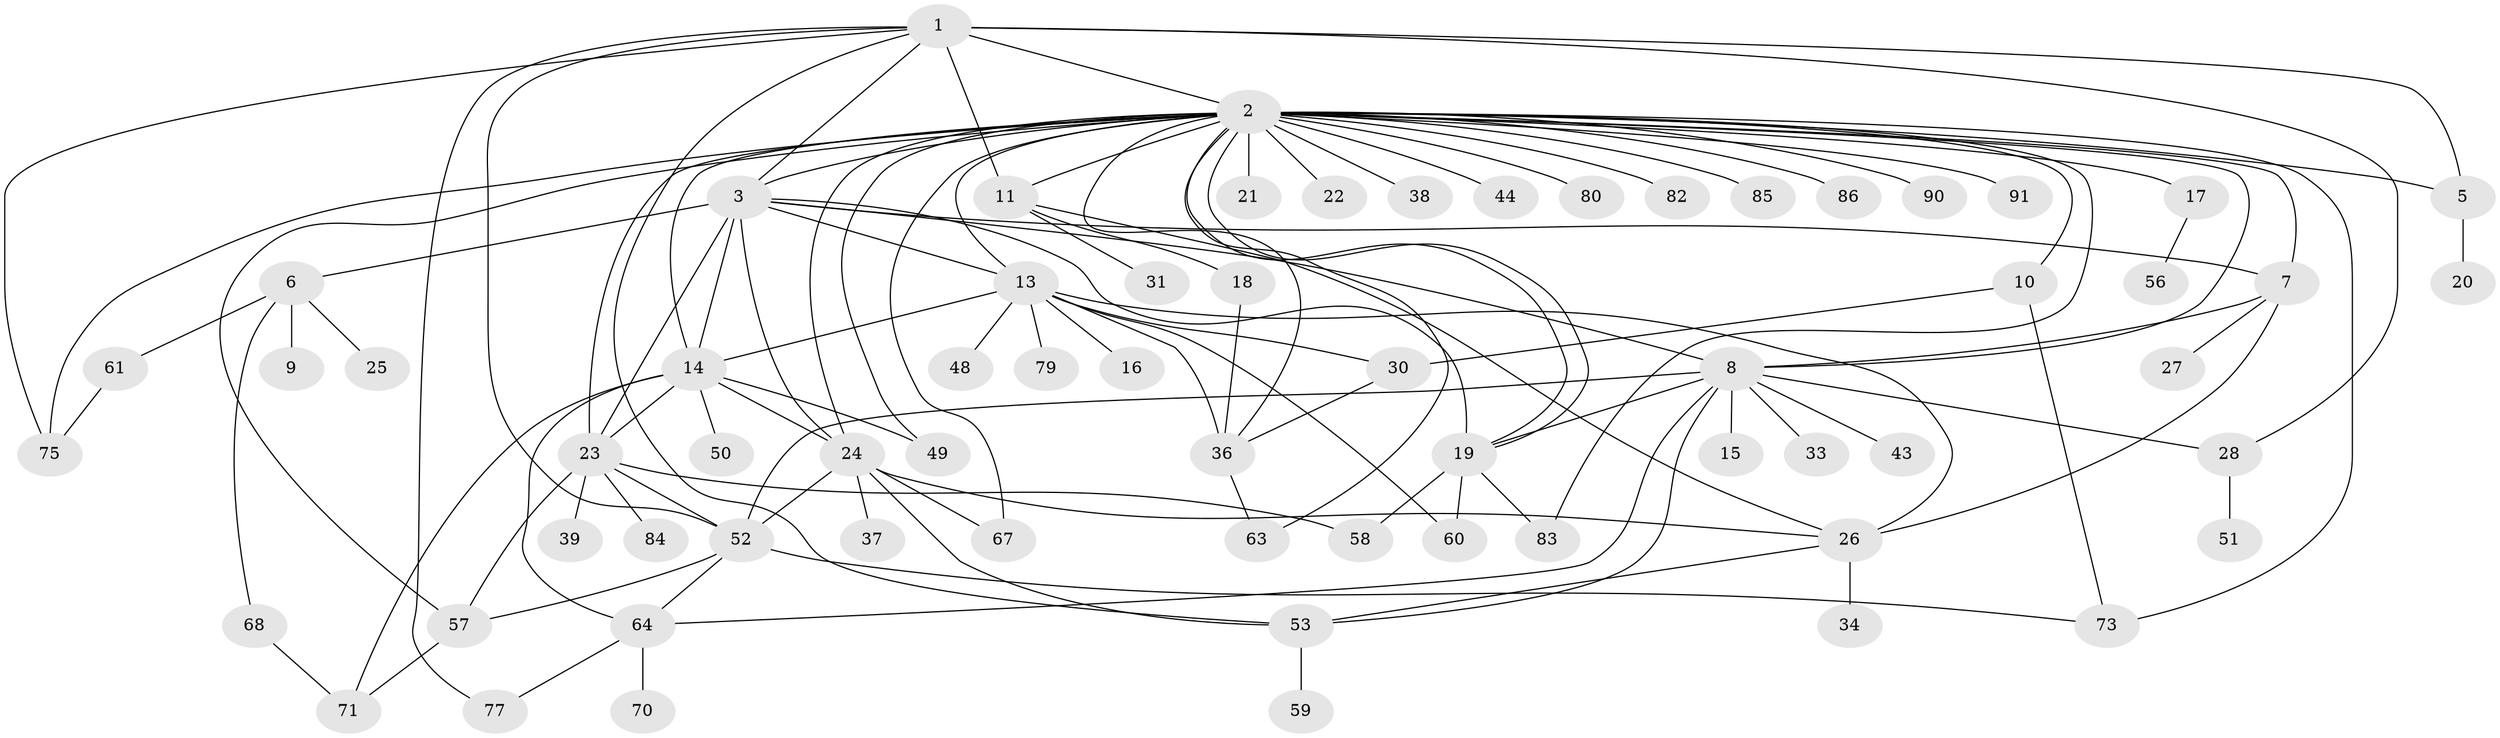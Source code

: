 // original degree distribution, {11: 0.01098901098901099, 20: 0.01098901098901099, 7: 0.01098901098901099, 17: 0.01098901098901099, 3: 0.08791208791208792, 6: 0.07692307692307693, 12: 0.01098901098901099, 1: 0.4175824175824176, 4: 0.06593406593406594, 5: 0.054945054945054944, 10: 0.01098901098901099, 2: 0.2087912087912088, 8: 0.02197802197802198}
// Generated by graph-tools (version 1.1) at 2025/41/03/06/25 10:41:45]
// undirected, 66 vertices, 112 edges
graph export_dot {
graph [start="1"]
  node [color=gray90,style=filled];
  1 [super="+40"];
  2 [super="+4"];
  3 [super="+12"];
  5;
  6 [super="+62"];
  7 [super="+66"];
  8 [super="+29"];
  9;
  10 [super="+46"];
  11 [super="+42"];
  13 [super="+45"];
  14 [super="+35"];
  15;
  16;
  17 [super="+32"];
  18;
  19 [super="+55"];
  20;
  21;
  22;
  23 [super="+69"];
  24 [super="+47"];
  25;
  26 [super="+72"];
  27;
  28 [super="+76"];
  30 [super="+54"];
  31;
  33;
  34;
  36 [super="+41"];
  37;
  38;
  39;
  43;
  44;
  48;
  49 [super="+88"];
  50;
  51;
  52 [super="+74"];
  53 [super="+78"];
  56;
  57;
  58;
  59;
  60 [super="+65"];
  61;
  63 [super="+87"];
  64;
  67;
  68;
  70;
  71 [super="+81"];
  73 [super="+89"];
  75;
  77;
  79;
  80;
  82;
  83;
  84;
  85;
  86;
  90;
  91;
  1 -- 2 [weight=2];
  1 -- 3;
  1 -- 5;
  1 -- 11;
  1 -- 28;
  1 -- 52;
  1 -- 53;
  1 -- 75;
  1 -- 77;
  2 -- 3;
  2 -- 5;
  2 -- 7;
  2 -- 11;
  2 -- 14;
  2 -- 17;
  2 -- 19;
  2 -- 19;
  2 -- 23;
  2 -- 24;
  2 -- 36;
  2 -- 38;
  2 -- 44;
  2 -- 73;
  2 -- 83;
  2 -- 91;
  2 -- 67;
  2 -- 8;
  2 -- 10;
  2 -- 75;
  2 -- 13;
  2 -- 80;
  2 -- 82;
  2 -- 21;
  2 -- 22;
  2 -- 85;
  2 -- 86;
  2 -- 90;
  2 -- 57;
  2 -- 63;
  2 -- 49;
  3 -- 6;
  3 -- 7;
  3 -- 24;
  3 -- 13;
  3 -- 19;
  3 -- 23;
  3 -- 8;
  3 -- 14;
  5 -- 20;
  6 -- 9;
  6 -- 25;
  6 -- 61;
  6 -- 68;
  7 -- 8;
  7 -- 26;
  7 -- 27;
  8 -- 15;
  8 -- 19;
  8 -- 33;
  8 -- 43;
  8 -- 52;
  8 -- 53;
  8 -- 64;
  8 -- 28;
  10 -- 30;
  10 -- 73;
  11 -- 18;
  11 -- 26;
  11 -- 31;
  13 -- 14;
  13 -- 16;
  13 -- 36 [weight=2];
  13 -- 48;
  13 -- 60;
  13 -- 79;
  13 -- 26 [weight=2];
  13 -- 30;
  14 -- 49;
  14 -- 23;
  14 -- 64;
  14 -- 50;
  14 -- 71;
  14 -- 24;
  17 -- 56;
  18 -- 36;
  19 -- 58;
  19 -- 83;
  19 -- 60;
  23 -- 39;
  23 -- 84;
  23 -- 57;
  23 -- 58;
  23 -- 52;
  24 -- 37;
  24 -- 53;
  24 -- 67;
  24 -- 52;
  24 -- 26;
  26 -- 34 [weight=2];
  26 -- 53;
  28 -- 51;
  30 -- 36;
  36 -- 63;
  52 -- 64;
  52 -- 57;
  52 -- 73;
  53 -- 59;
  57 -- 71;
  61 -- 75;
  64 -- 70;
  64 -- 77;
  68 -- 71;
}
